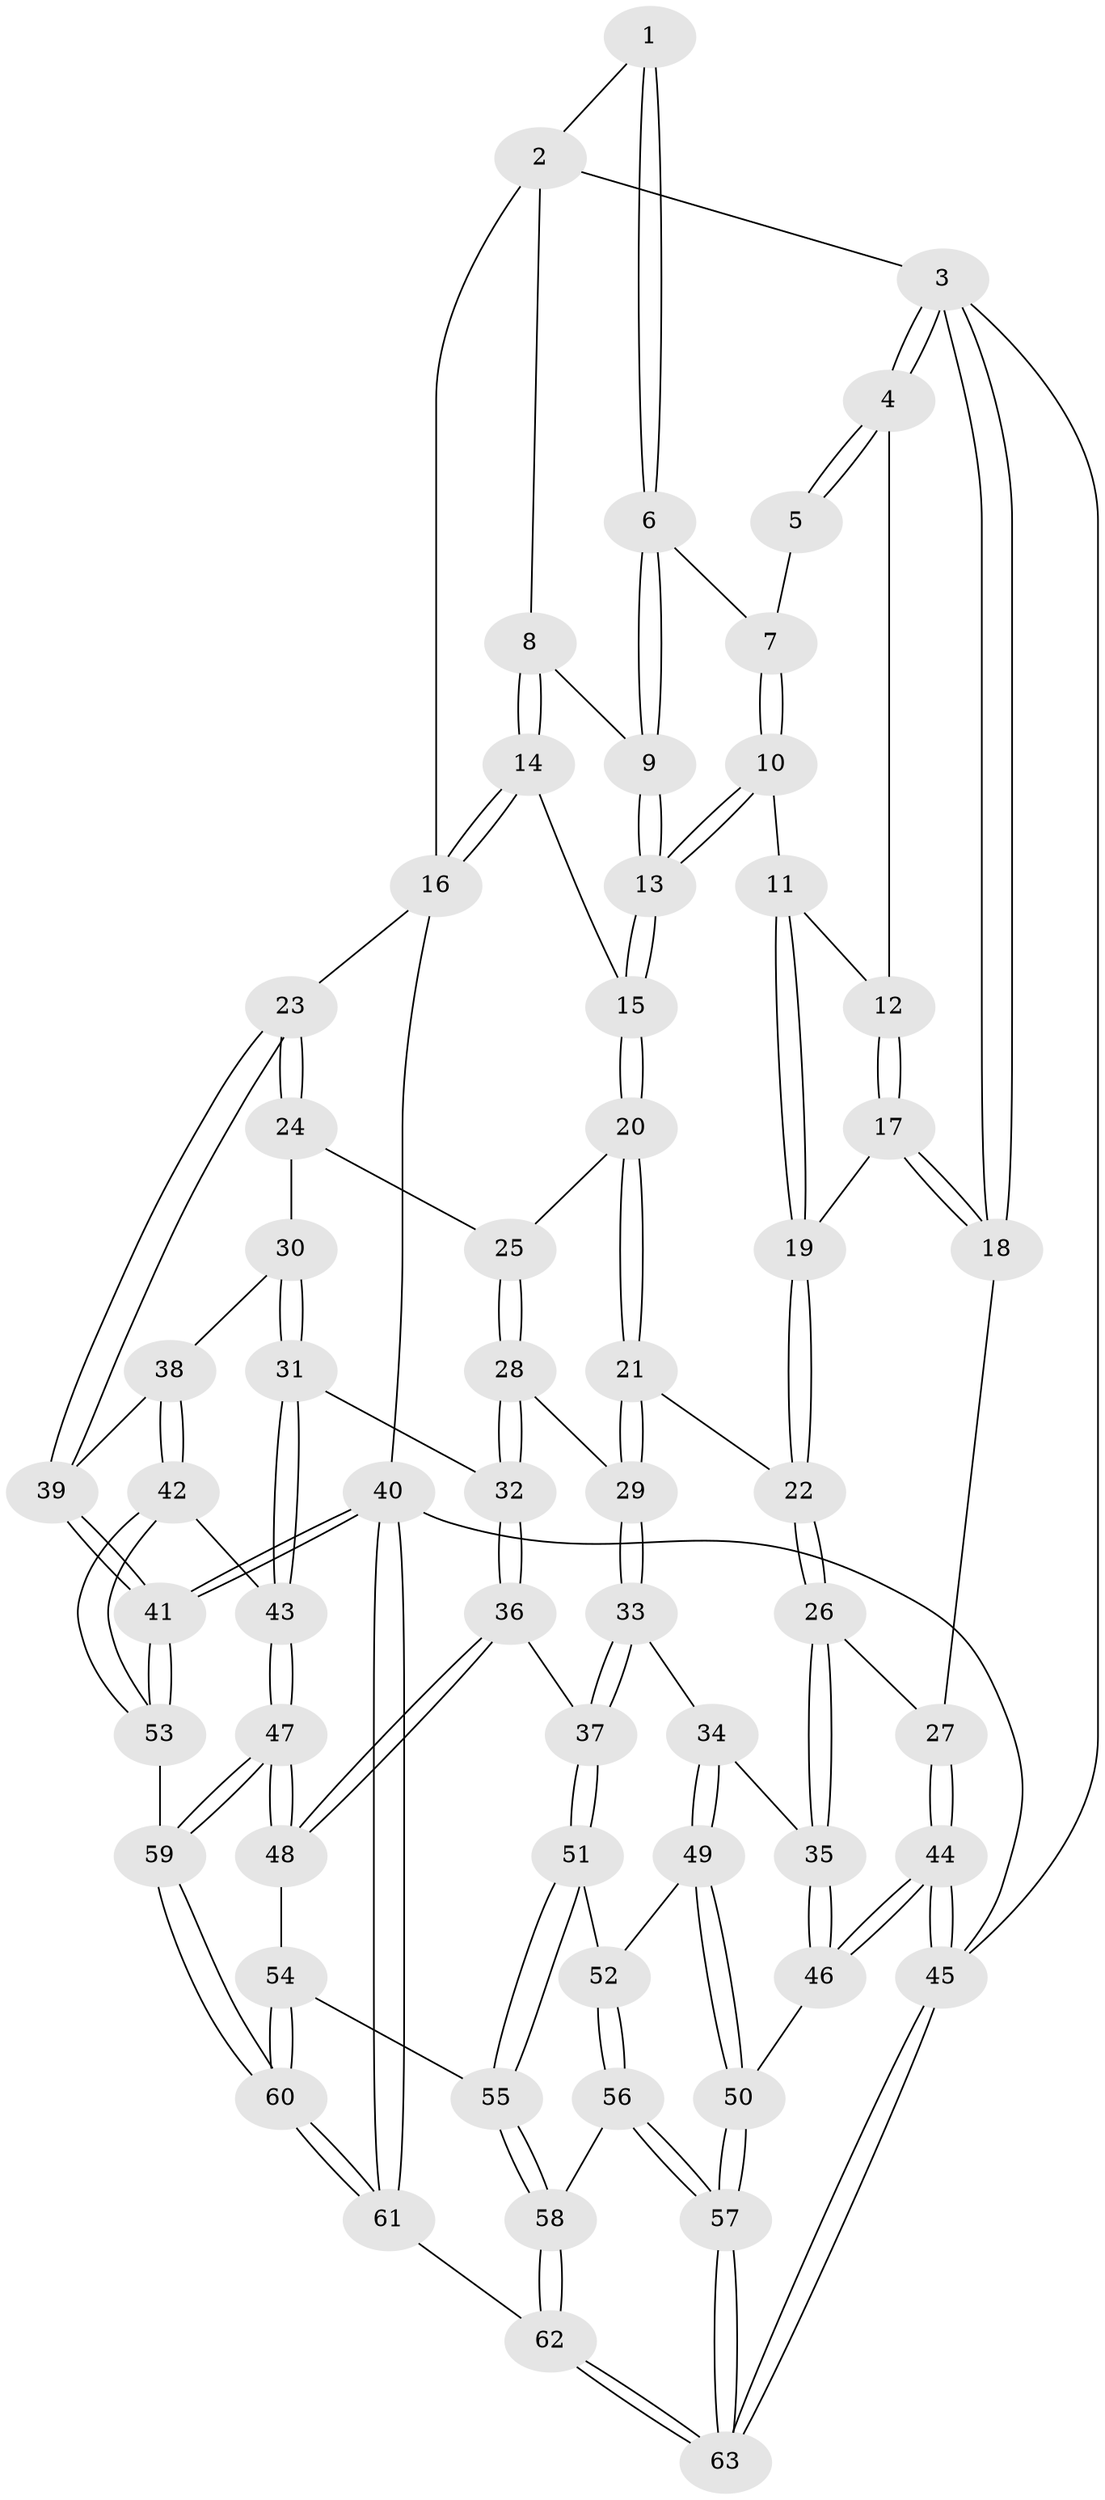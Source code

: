 // coarse degree distribution, {3: 0.1111111111111111, 6: 0.19444444444444445, 5: 0.2222222222222222, 4: 0.4722222222222222}
// Generated by graph-tools (version 1.1) at 2025/42/03/06/25 10:42:35]
// undirected, 63 vertices, 154 edges
graph export_dot {
graph [start="1"]
  node [color=gray90,style=filled];
  1 [pos="+0.7106959792724041+0"];
  2 [pos="+0.7442634591653476+0"];
  3 [pos="+0+0"];
  4 [pos="+0.3148420833522804+0"];
  5 [pos="+0.5432713236365093+0"];
  6 [pos="+0.6355946994185229+0.027056295825472695"];
  7 [pos="+0.5773670359794154+0.015132583146079069"];
  8 [pos="+0.7766680088598455+0.05160501799791995"];
  9 [pos="+0.6353903677469825+0.05326315637464345"];
  10 [pos="+0.5452907401494512+0.15783820137879997"];
  11 [pos="+0.4775684285998908+0.15043174490824585"];
  12 [pos="+0.32456975052228926+0"];
  13 [pos="+0.5654455270126746+0.16368584837766087"];
  14 [pos="+0.8331152874242277+0.22106094769703927"];
  15 [pos="+0.6678485051181607+0.23426351347189384"];
  16 [pos="+1+0.32595082115910323"];
  17 [pos="+0.18062499961350348+0.18512113870522762"];
  18 [pos="+0+0.2549852659230225"];
  19 [pos="+0.3509140416000193+0.38661986162453515"];
  20 [pos="+0.5960402785482112+0.3681177749128929"];
  21 [pos="+0.38587071296790104+0.43525054909959665"];
  22 [pos="+0.3540064119812468+0.41353114685152403"];
  23 [pos="+1+0.37793861650198474"];
  24 [pos="+0.7080310396393948+0.490476162638566"];
  25 [pos="+0.6758519510069448+0.4867982856983479"];
  26 [pos="+0.10640556781199721+0.5400920568171728"];
  27 [pos="+0+0.4837614333673425"];
  28 [pos="+0.5624242749685039+0.5826279567127898"];
  29 [pos="+0.4118304468966758+0.4849860921811352"];
  30 [pos="+0.723463229057419+0.6347105891659269"];
  31 [pos="+0.6709992886695686+0.6878167872542962"];
  32 [pos="+0.5700148587544809+0.6109704455057146"];
  33 [pos="+0.37788068135648745+0.670856864227764"];
  34 [pos="+0.24253224556936628+0.6944147141570548"];
  35 [pos="+0.15859992490584685+0.6446326126980502"];
  36 [pos="+0.472902929567799+0.7473383804627662"];
  37 [pos="+0.43224392003619694+0.7401293979641245"];
  38 [pos="+0.8720128699098391+0.617309282054089"];
  39 [pos="+1+0.49468183411530736"];
  40 [pos="+1+1"];
  41 [pos="+1+0.9468457358946138"];
  42 [pos="+0.764224146321719+0.8092510988702739"];
  43 [pos="+0.6935385206976579+0.8085749576866389"];
  44 [pos="+0+0.7895780099925154"];
  45 [pos="+0+1"];
  46 [pos="+0.09990924481161277+0.8443018703167967"];
  47 [pos="+0.6264385286708777+0.8689983638109277"];
  48 [pos="+0.5462565221589396+0.831906429843666"];
  49 [pos="+0.2822604177096056+0.8265842832851764"];
  50 [pos="+0.12697850991957532+0.8818391564150397"];
  51 [pos="+0.3661430580984532+0.8117652961922348"];
  52 [pos="+0.3004759573740736+0.8365113204235597"];
  53 [pos="+0.8879178770931323+0.8699952587321627"];
  54 [pos="+0.432696546393986+0.897708398896831"];
  55 [pos="+0.43087579915108704+0.8977583279321956"];
  56 [pos="+0.3152371398636467+0.9172660680282383"];
  57 [pos="+0.13430144029934118+0.9919680425646881"];
  58 [pos="+0.3519442127823656+0.960118725090913"];
  59 [pos="+0.6176840879072599+1"];
  60 [pos="+0.6041246603173984+1"];
  61 [pos="+0.6022359539828813+1"];
  62 [pos="+0.3927998520545652+1"];
  63 [pos="+0.05497241626826152+1"];
  1 -- 2;
  1 -- 6;
  1 -- 6;
  2 -- 3;
  2 -- 8;
  2 -- 16;
  3 -- 4;
  3 -- 4;
  3 -- 18;
  3 -- 18;
  3 -- 45;
  4 -- 5;
  4 -- 5;
  4 -- 12;
  5 -- 7;
  6 -- 7;
  6 -- 9;
  6 -- 9;
  7 -- 10;
  7 -- 10;
  8 -- 9;
  8 -- 14;
  8 -- 14;
  9 -- 13;
  9 -- 13;
  10 -- 11;
  10 -- 13;
  10 -- 13;
  11 -- 12;
  11 -- 19;
  11 -- 19;
  12 -- 17;
  12 -- 17;
  13 -- 15;
  13 -- 15;
  14 -- 15;
  14 -- 16;
  14 -- 16;
  15 -- 20;
  15 -- 20;
  16 -- 23;
  16 -- 40;
  17 -- 18;
  17 -- 18;
  17 -- 19;
  18 -- 27;
  19 -- 22;
  19 -- 22;
  20 -- 21;
  20 -- 21;
  20 -- 25;
  21 -- 22;
  21 -- 29;
  21 -- 29;
  22 -- 26;
  22 -- 26;
  23 -- 24;
  23 -- 24;
  23 -- 39;
  23 -- 39;
  24 -- 25;
  24 -- 30;
  25 -- 28;
  25 -- 28;
  26 -- 27;
  26 -- 35;
  26 -- 35;
  27 -- 44;
  27 -- 44;
  28 -- 29;
  28 -- 32;
  28 -- 32;
  29 -- 33;
  29 -- 33;
  30 -- 31;
  30 -- 31;
  30 -- 38;
  31 -- 32;
  31 -- 43;
  31 -- 43;
  32 -- 36;
  32 -- 36;
  33 -- 34;
  33 -- 37;
  33 -- 37;
  34 -- 35;
  34 -- 49;
  34 -- 49;
  35 -- 46;
  35 -- 46;
  36 -- 37;
  36 -- 48;
  36 -- 48;
  37 -- 51;
  37 -- 51;
  38 -- 39;
  38 -- 42;
  38 -- 42;
  39 -- 41;
  39 -- 41;
  40 -- 41;
  40 -- 41;
  40 -- 61;
  40 -- 61;
  40 -- 45;
  41 -- 53;
  41 -- 53;
  42 -- 43;
  42 -- 53;
  42 -- 53;
  43 -- 47;
  43 -- 47;
  44 -- 45;
  44 -- 45;
  44 -- 46;
  44 -- 46;
  45 -- 63;
  45 -- 63;
  46 -- 50;
  47 -- 48;
  47 -- 48;
  47 -- 59;
  47 -- 59;
  48 -- 54;
  49 -- 50;
  49 -- 50;
  49 -- 52;
  50 -- 57;
  50 -- 57;
  51 -- 52;
  51 -- 55;
  51 -- 55;
  52 -- 56;
  52 -- 56;
  53 -- 59;
  54 -- 55;
  54 -- 60;
  54 -- 60;
  55 -- 58;
  55 -- 58;
  56 -- 57;
  56 -- 57;
  56 -- 58;
  57 -- 63;
  57 -- 63;
  58 -- 62;
  58 -- 62;
  59 -- 60;
  59 -- 60;
  60 -- 61;
  60 -- 61;
  61 -- 62;
  62 -- 63;
  62 -- 63;
}
